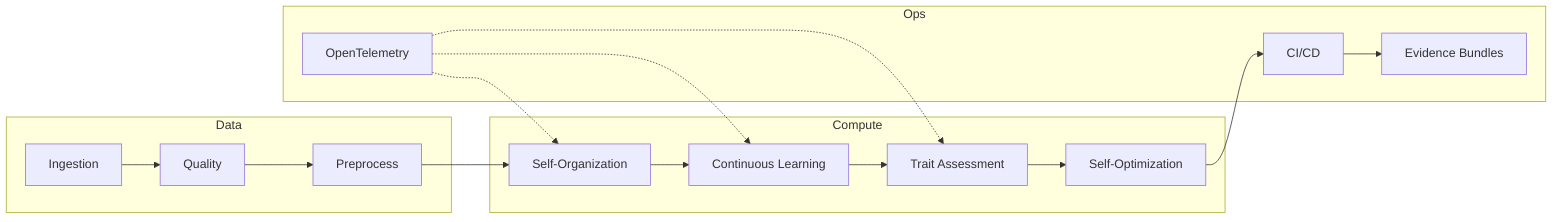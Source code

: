 flowchart LR
    subgraph Data
        IN[Ingestion]
        QC[Quality]
        PRE[Preprocess]
    end
    subgraph Compute
        ORG[Self-Organization]
        LEARN[Continuous Learning]
        OPT[Self-Optimization]
        TA[Trait Assessment]
    end
    subgraph Ops
        CI[CI/CD]
        EV[Evidence Bundles]
        OBS[OpenTelemetry]
    end
    IN --> QC --> PRE --> ORG --> LEARN --> TA --> OPT
    OPT --> CI --> EV
    OBS -.-> ORG
    OBS -.-> LEARN
    OBS -.-> TA